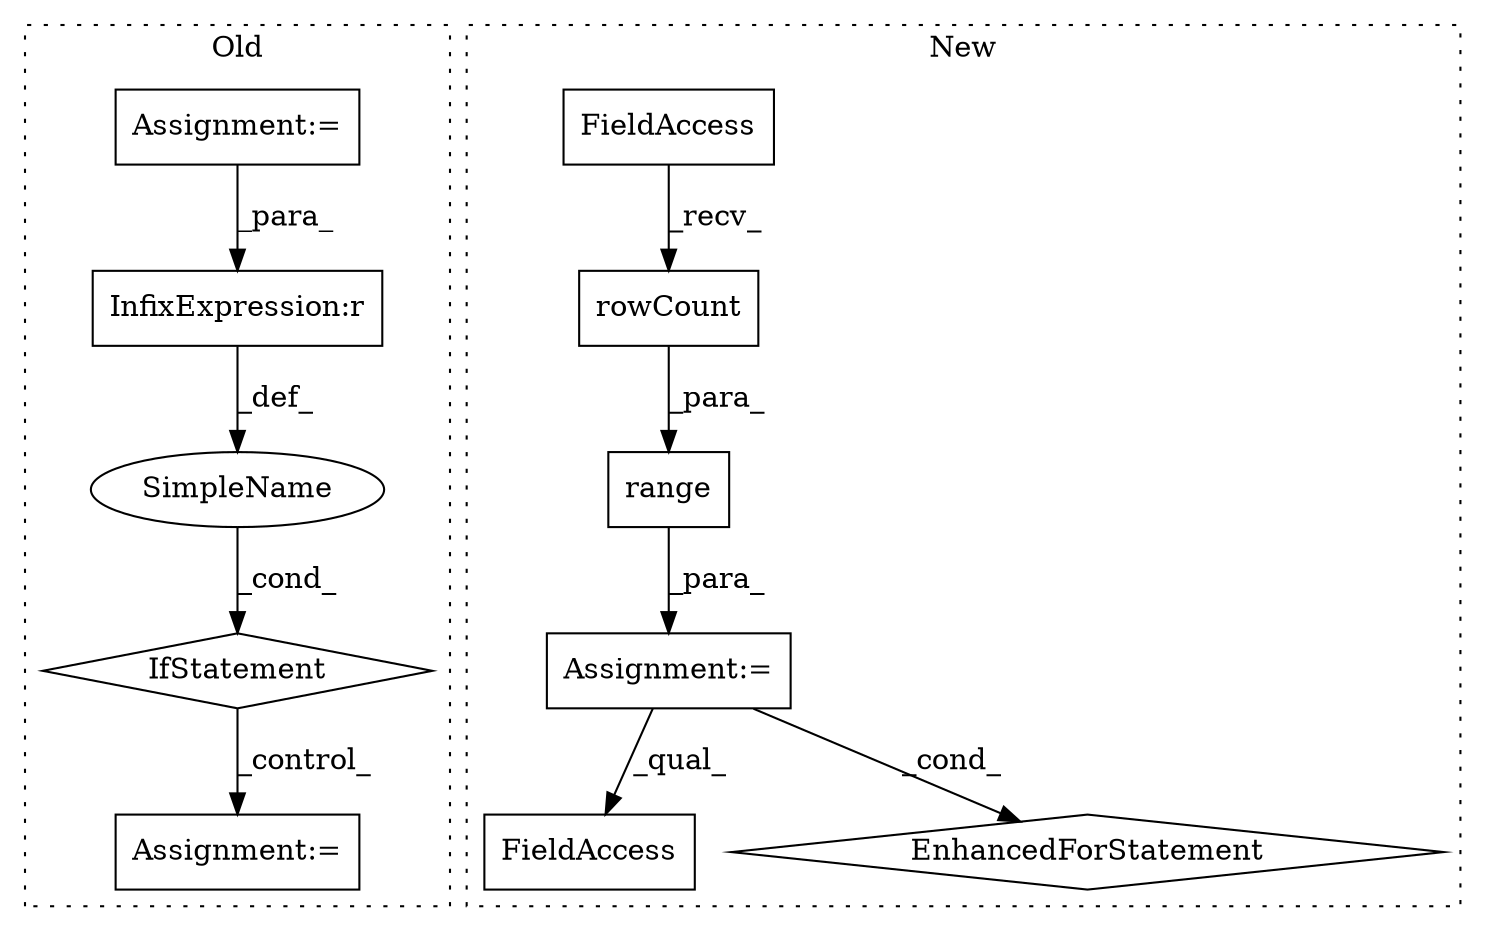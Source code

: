 digraph G {
subgraph cluster0 {
1 [label="IfStatement" a="25" s="4290,4325" l="4,2" shape="diamond"];
4 [label="Assignment:=" a="7" s="4254" l="1" shape="box"];
8 [label="Assignment:=" a="7" s="4347" l="1" shape="box"];
10 [label="SimpleName" a="42" s="" l="" shape="ellipse"];
11 [label="InfixExpression:r" a="27" s="4307" l="3" shape="box"];
label = "Old";
style="dotted";
}
subgraph cluster1 {
2 [label="rowCount" a="32" s="5661" l="10" shape="box"];
3 [label="FieldAccess" a="22" s="5644" l="16" shape="box"];
5 [label="Assignment:=" a="7" s="5577,5672" l="53,2" shape="box"];
6 [label="FieldAccess" a="22" s="5815" l="7" shape="box"];
7 [label="EnhancedForStatement" a="70" s="5577,5672" l="53,2" shape="diamond"];
9 [label="range" a="32" s="5638,5671" l="6,1" shape="box"];
label = "New";
style="dotted";
}
1 -> 8 [label="_control_"];
2 -> 9 [label="_para_"];
3 -> 2 [label="_recv_"];
4 -> 11 [label="_para_"];
5 -> 6 [label="_qual_"];
5 -> 7 [label="_cond_"];
9 -> 5 [label="_para_"];
10 -> 1 [label="_cond_"];
11 -> 10 [label="_def_"];
}